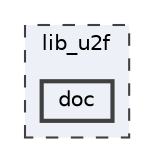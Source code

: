digraph "lib_u2f/doc"
{
 // LATEX_PDF_SIZE
  bgcolor="transparent";
  edge [fontname=Helvetica,fontsize=10,labelfontname=Helvetica,labelfontsize=10];
  node [fontname=Helvetica,fontsize=10,shape=box,height=0.2,width=0.4];
  compound=true
  subgraph clusterdir_cb59aae09dc443ea18504ff1d6ac000d {
    graph [ bgcolor="#edf0f7", pencolor="grey25", label="lib_u2f", fontname=Helvetica,fontsize=10 style="filled,dashed", URL="dir_cb59aae09dc443ea18504ff1d6ac000d.html",tooltip=""]
  dir_43149c766ad3dfd7d0dca034c1c2aab5 [label="doc", fillcolor="#edf0f7", color="grey25", style="filled,bold", URL="dir_43149c766ad3dfd7d0dca034c1c2aab5.html",tooltip=""];
  }
}
